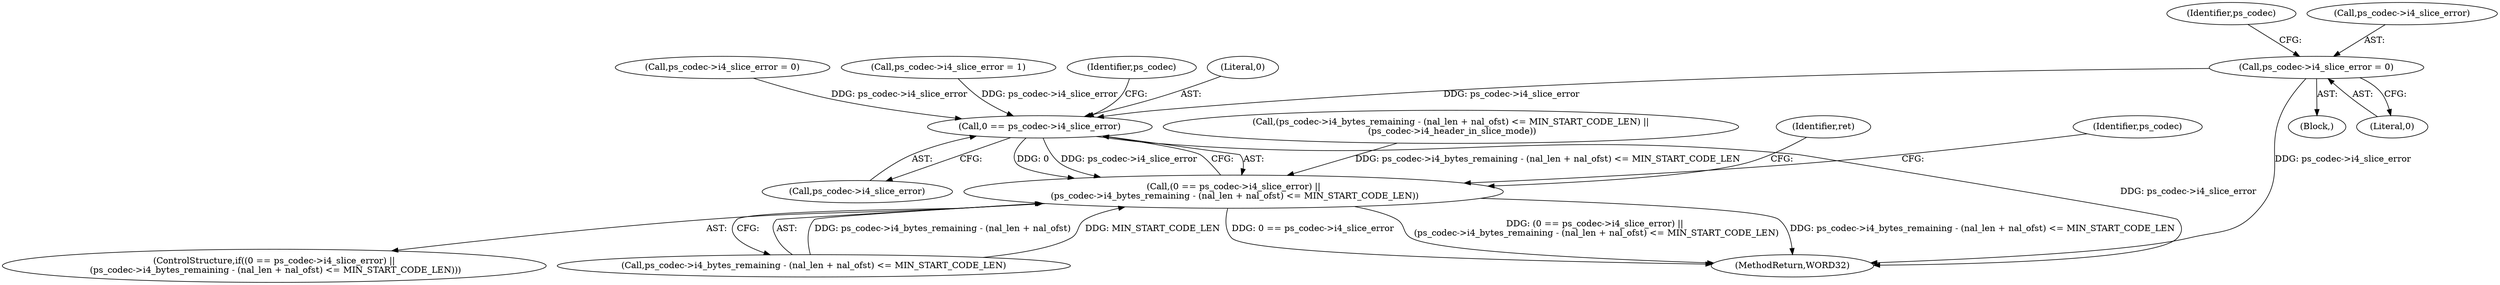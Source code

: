 digraph "0_Android_87fb7909c49e6a4510ba86ace1ffc83459c7e1b9@pointer" {
"1000775" [label="(Call,ps_codec->i4_slice_error = 0)"];
"1001122" [label="(Call,0 == ps_codec->i4_slice_error)"];
"1001121" [label="(Call,(0 == ps_codec->i4_slice_error) ||\n (ps_codec->i4_bytes_remaining - (nal_len + nal_ofst) <= MIN_START_CODE_LEN))"];
"1000782" [label="(Identifier,ps_codec)"];
"1000145" [label="(Block,)"];
"1001903" [label="(MethodReturn,WORD32)"];
"1000853" [label="(Call,ps_codec->i4_slice_error = 0)"];
"1001127" [label="(Call,ps_codec->i4_bytes_remaining - (nal_len + nal_ofst) <= MIN_START_CODE_LEN)"];
"1001008" [label="(Call,(ps_codec->i4_bytes_remaining - (nal_len + nal_ofst) <= MIN_START_CODE_LEN) ||\n (ps_codec->i4_header_in_slice_mode))"];
"1001124" [label="(Call,ps_codec->i4_slice_error)"];
"1001139" [label="(Identifier,ps_codec)"];
"1001120" [label="(ControlStructure,if((0 == ps_codec->i4_slice_error) ||\n (ps_codec->i4_bytes_remaining - (nal_len + nal_ofst) <= MIN_START_CODE_LEN)))"];
"1001079" [label="(Call,ps_codec->i4_slice_error = 1)"];
"1001121" [label="(Call,(0 == ps_codec->i4_slice_error) ||\n (ps_codec->i4_bytes_remaining - (nal_len + nal_ofst) <= MIN_START_CODE_LEN))"];
"1001153" [label="(Identifier,ret)"];
"1001130" [label="(Identifier,ps_codec)"];
"1000775" [label="(Call,ps_codec->i4_slice_error = 0)"];
"1001122" [label="(Call,0 == ps_codec->i4_slice_error)"];
"1000776" [label="(Call,ps_codec->i4_slice_error)"];
"1000779" [label="(Literal,0)"];
"1001123" [label="(Literal,0)"];
"1000775" -> "1000145"  [label="AST: "];
"1000775" -> "1000779"  [label="CFG: "];
"1000776" -> "1000775"  [label="AST: "];
"1000779" -> "1000775"  [label="AST: "];
"1000782" -> "1000775"  [label="CFG: "];
"1000775" -> "1001903"  [label="DDG: ps_codec->i4_slice_error"];
"1000775" -> "1001122"  [label="DDG: ps_codec->i4_slice_error"];
"1001122" -> "1001121"  [label="AST: "];
"1001122" -> "1001124"  [label="CFG: "];
"1001123" -> "1001122"  [label="AST: "];
"1001124" -> "1001122"  [label="AST: "];
"1001130" -> "1001122"  [label="CFG: "];
"1001121" -> "1001122"  [label="CFG: "];
"1001122" -> "1001903"  [label="DDG: ps_codec->i4_slice_error"];
"1001122" -> "1001121"  [label="DDG: 0"];
"1001122" -> "1001121"  [label="DDG: ps_codec->i4_slice_error"];
"1000853" -> "1001122"  [label="DDG: ps_codec->i4_slice_error"];
"1001079" -> "1001122"  [label="DDG: ps_codec->i4_slice_error"];
"1001121" -> "1001120"  [label="AST: "];
"1001121" -> "1001127"  [label="CFG: "];
"1001127" -> "1001121"  [label="AST: "];
"1001139" -> "1001121"  [label="CFG: "];
"1001153" -> "1001121"  [label="CFG: "];
"1001121" -> "1001903"  [label="DDG: (0 == ps_codec->i4_slice_error) ||\n (ps_codec->i4_bytes_remaining - (nal_len + nal_ofst) <= MIN_START_CODE_LEN)"];
"1001121" -> "1001903"  [label="DDG: ps_codec->i4_bytes_remaining - (nal_len + nal_ofst) <= MIN_START_CODE_LEN"];
"1001121" -> "1001903"  [label="DDG: 0 == ps_codec->i4_slice_error"];
"1001127" -> "1001121"  [label="DDG: ps_codec->i4_bytes_remaining - (nal_len + nal_ofst)"];
"1001127" -> "1001121"  [label="DDG: MIN_START_CODE_LEN"];
"1001008" -> "1001121"  [label="DDG: ps_codec->i4_bytes_remaining - (nal_len + nal_ofst) <= MIN_START_CODE_LEN"];
}
